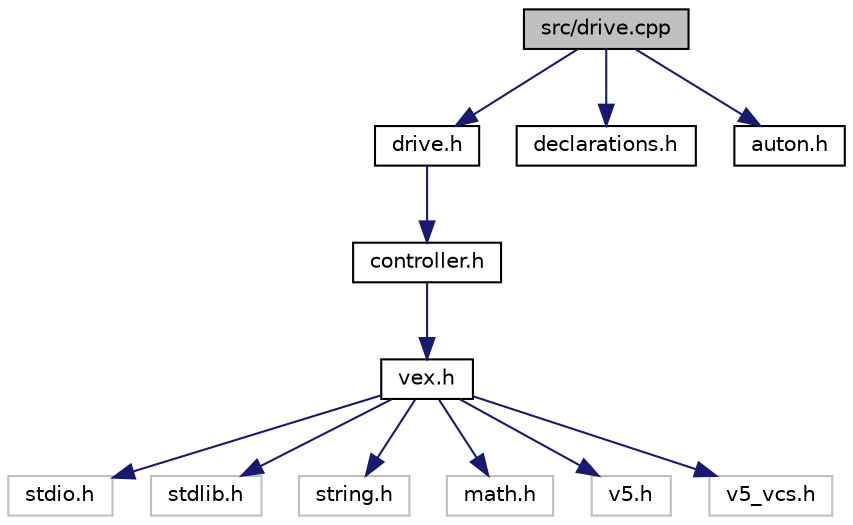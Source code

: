 digraph "src/drive.cpp"
{
  edge [fontname="Helvetica",fontsize="10",labelfontname="Helvetica",labelfontsize="10"];
  node [fontname="Helvetica",fontsize="10",shape=record];
  Node0 [label="src/drive.cpp",height=0.2,width=0.4,color="black", fillcolor="grey75", style="filled", fontcolor="black"];
  Node0 -> Node1 [color="midnightblue",fontsize="10",style="solid",fontname="Helvetica"];
  Node1 [label="drive.h",height=0.2,width=0.4,color="black", fillcolor="white", style="filled",URL="$drive_8h.html"];
  Node1 -> Node2 [color="midnightblue",fontsize="10",style="solid",fontname="Helvetica"];
  Node2 [label="controller.h",height=0.2,width=0.4,color="black", fillcolor="white", style="filled",URL="$controller_8h.html"];
  Node2 -> Node3 [color="midnightblue",fontsize="10",style="solid",fontname="Helvetica"];
  Node3 [label="vex.h",height=0.2,width=0.4,color="black", fillcolor="white", style="filled",URL="$vex_8h.html"];
  Node3 -> Node4 [color="midnightblue",fontsize="10",style="solid",fontname="Helvetica"];
  Node4 [label="stdio.h",height=0.2,width=0.4,color="grey75", fillcolor="white", style="filled"];
  Node3 -> Node5 [color="midnightblue",fontsize="10",style="solid",fontname="Helvetica"];
  Node5 [label="stdlib.h",height=0.2,width=0.4,color="grey75", fillcolor="white", style="filled"];
  Node3 -> Node6 [color="midnightblue",fontsize="10",style="solid",fontname="Helvetica"];
  Node6 [label="string.h",height=0.2,width=0.4,color="grey75", fillcolor="white", style="filled"];
  Node3 -> Node7 [color="midnightblue",fontsize="10",style="solid",fontname="Helvetica"];
  Node7 [label="math.h",height=0.2,width=0.4,color="grey75", fillcolor="white", style="filled"];
  Node3 -> Node8 [color="midnightblue",fontsize="10",style="solid",fontname="Helvetica"];
  Node8 [label="v5.h",height=0.2,width=0.4,color="grey75", fillcolor="white", style="filled"];
  Node3 -> Node9 [color="midnightblue",fontsize="10",style="solid",fontname="Helvetica"];
  Node9 [label="v5_vcs.h",height=0.2,width=0.4,color="grey75", fillcolor="white", style="filled"];
  Node0 -> Node10 [color="midnightblue",fontsize="10",style="solid",fontname="Helvetica"];
  Node10 [label="declarations.h",height=0.2,width=0.4,color="black", fillcolor="white", style="filled",URL="$declarations_8h.html"];
  Node0 -> Node11 [color="midnightblue",fontsize="10",style="solid",fontname="Helvetica"];
  Node11 [label="auton.h",height=0.2,width=0.4,color="black", fillcolor="white", style="filled",URL="$auton_8h.html"];
}
